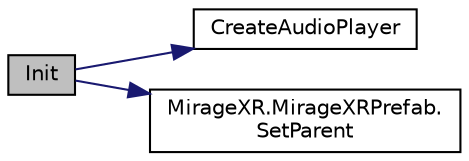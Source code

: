 digraph "Init"
{
 // INTERACTIVE_SVG=YES
 // LATEX_PDF_SIZE
  edge [fontname="Helvetica",fontsize="10",labelfontname="Helvetica",labelfontsize="10"];
  node [fontname="Helvetica",fontsize="10",shape=record];
  rankdir="LR";
  Node1 [label="Init",height=0.2,width=0.4,color="black", fillcolor="grey75", style="filled", fontcolor="black",tooltip="Initialization method."];
  Node1 -> Node2 [color="midnightblue",fontsize="10",style="solid",fontname="Helvetica"];
  Node2 [label="CreateAudioPlayer",height=0.2,width=0.4,color="black", fillcolor="white", style="filled",URL="$class_mirage_x_r_1_1_audio_player.html#a29deed9abfcf0d923b9bc1f82c05667a",tooltip="This method creates an audio player Destroys any already existing audio player in this GameObject...."];
  Node1 -> Node3 [color="midnightblue",fontsize="10",style="solid",fontname="Helvetica"];
  Node3 [label="MirageXR.MirageXRPrefab.\lSetParent",height=0.2,width=0.4,color="black", fillcolor="white", style="filled",URL="$class_mirage_x_r_1_1_mirage_x_r_prefab.html#ac4ac60851167c1ba6255c2a58bb63865",tooltip="Set prefab parent."];
}
